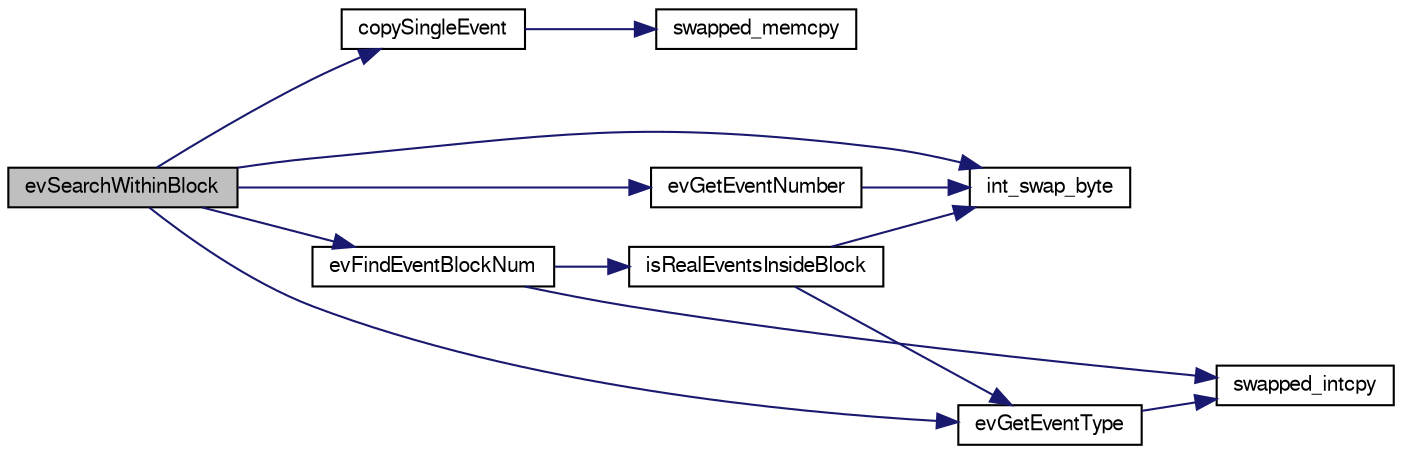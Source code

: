 digraph "evSearchWithinBlock"
{
  bgcolor="transparent";
  edge [fontname="FreeSans",fontsize="10",labelfontname="FreeSans",labelfontsize="10"];
  node [fontname="FreeSans",fontsize="10",shape=record];
  rankdir="LR";
  Node1 [label="evSearchWithinBlock",height=0.2,width=0.4,color="black", fillcolor="grey75", style="filled" fontcolor="black"];
  Node1 -> Node2 [color="midnightblue",fontsize="10",style="solid",fontname="FreeSans"];
  Node2 [label="copySingleEvent",height=0.2,width=0.4,color="black",URL="$d9/dca/evio_8c.html#abfa7e019710ae7692d1c5c623f395faa"];
  Node2 -> Node3 [color="midnightblue",fontsize="10",style="solid",fontname="FreeSans"];
  Node3 [label="swapped_memcpy",height=0.2,width=0.4,color="black",URL="$d9/dca/evio_8c.html#aa5e03258123476c0f0588bc163ac7b1e"];
  Node1 -> Node4 [color="midnightblue",fontsize="10",style="solid",fontname="FreeSans"];
  Node4 [label="evFindEventBlockNum",height=0.2,width=0.4,color="black",URL="$d9/dca/evio_8c.html#a87ff639b06fb7cfc16899255d4a504e2"];
  Node4 -> Node5 [color="midnightblue",fontsize="10",style="solid",fontname="FreeSans"];
  Node5 [label="isRealEventsInsideBlock",height=0.2,width=0.4,color="black",URL="$d9/dca/evio_8c.html#a81688fd8ecfa41ae1575c301cbe2189e"];
  Node5 -> Node6 [color="midnightblue",fontsize="10",style="solid",fontname="FreeSans"];
  Node6 [label="int_swap_byte",height=0.2,width=0.4,color="black",URL="$d9/dca/evio_8c.html#af1412e237e0cf96798f8ee8c3e87b9cc"];
  Node5 -> Node7 [color="midnightblue",fontsize="10",style="solid",fontname="FreeSans"];
  Node7 [label="evGetEventType",height=0.2,width=0.4,color="black",URL="$d9/dca/evio_8c.html#a3b3a9e2bd8bc99620c991ff6da7d554e"];
  Node7 -> Node8 [color="midnightblue",fontsize="10",style="solid",fontname="FreeSans"];
  Node8 [label="swapped_intcpy",height=0.2,width=0.4,color="black",URL="$d9/dca/evio_8c.html#a8941d1ffdddcc0ce2d4612dc50fcd52f"];
  Node4 -> Node8 [color="midnightblue",fontsize="10",style="solid",fontname="FreeSans"];
  Node1 -> Node9 [color="midnightblue",fontsize="10",style="solid",fontname="FreeSans"];
  Node9 [label="evGetEventNumber",height=0.2,width=0.4,color="black",URL="$d9/dca/evio_8c.html#ae7c0c4b09652c5ecee2b552669160280"];
  Node9 -> Node6 [color="midnightblue",fontsize="10",style="solid",fontname="FreeSans"];
  Node1 -> Node7 [color="midnightblue",fontsize="10",style="solid",fontname="FreeSans"];
  Node1 -> Node6 [color="midnightblue",fontsize="10",style="solid",fontname="FreeSans"];
}
